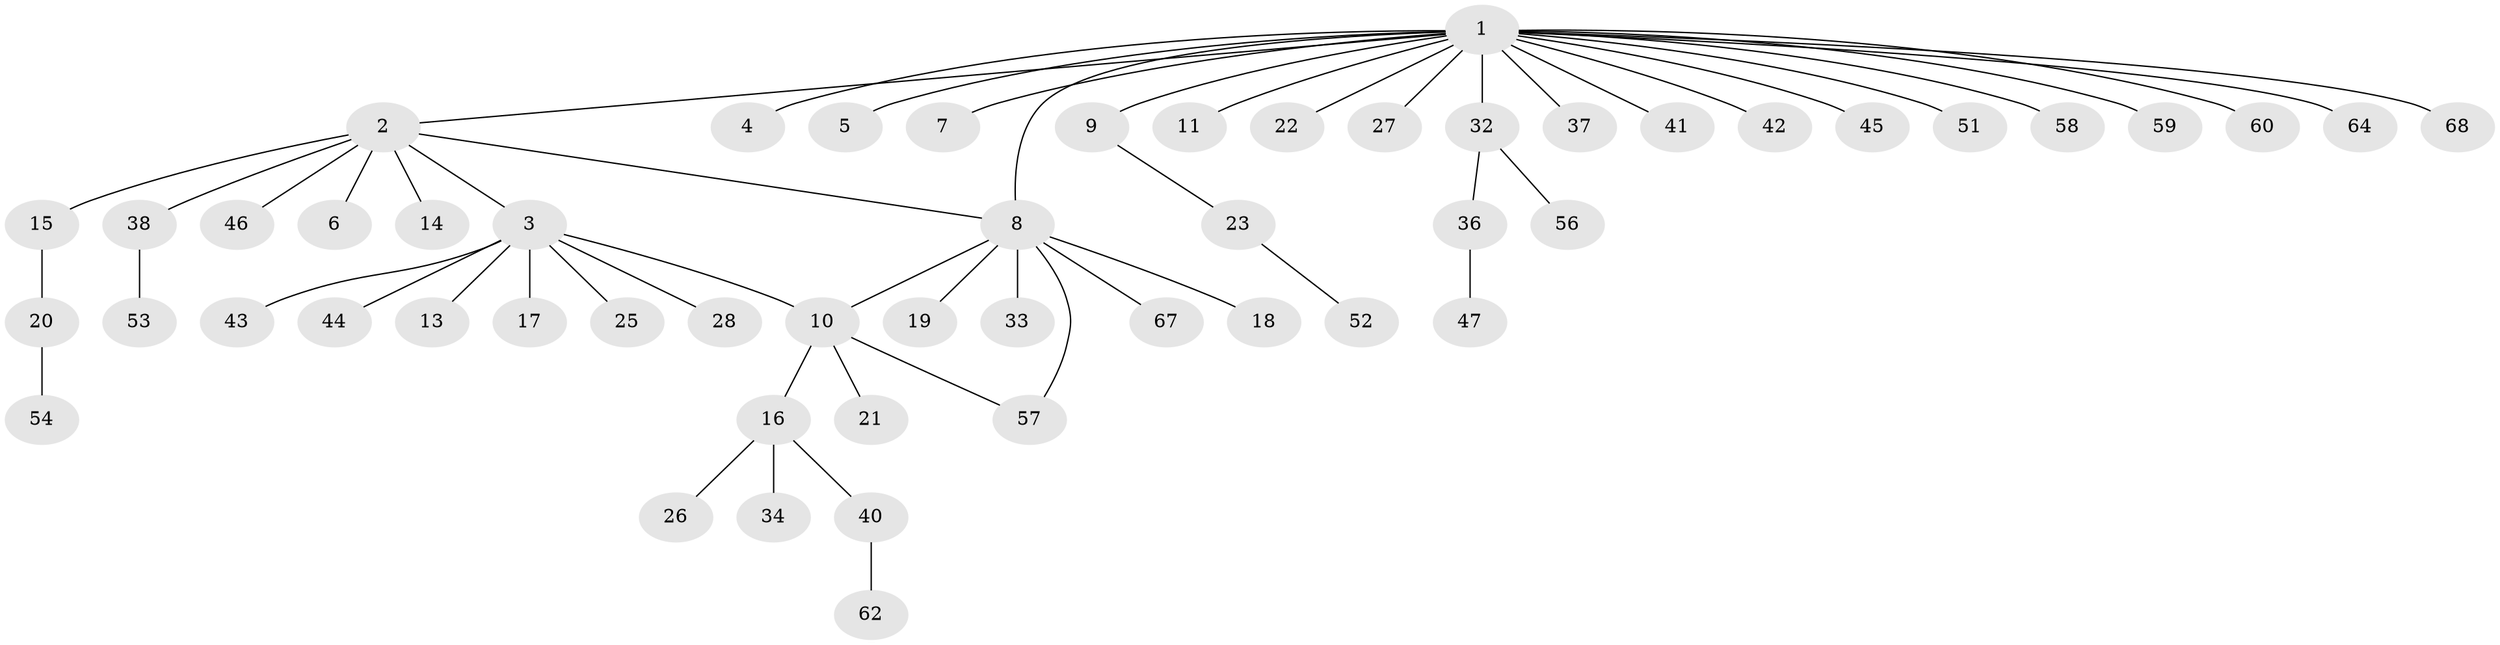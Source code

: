 // Generated by graph-tools (version 1.1) at 2025/23/03/03/25 07:23:51]
// undirected, 53 vertices, 55 edges
graph export_dot {
graph [start="1"]
  node [color=gray90,style=filled];
  1 [super="+69"];
  2 [super="+29"];
  3 [super="+12"];
  4 [super="+39"];
  5;
  6;
  7;
  8 [super="+65"];
  9 [super="+63"];
  10 [super="+30"];
  11;
  13;
  14;
  15;
  16 [super="+50"];
  17;
  18;
  19;
  20 [super="+31"];
  21 [super="+24"];
  22;
  23 [super="+49"];
  25;
  26;
  27;
  28;
  32 [super="+35"];
  33;
  34;
  36;
  37;
  38 [super="+61"];
  40;
  41;
  42 [super="+55"];
  43;
  44;
  45;
  46;
  47 [super="+48"];
  51;
  52;
  53;
  54;
  56 [super="+66"];
  57;
  58;
  59;
  60;
  62;
  64;
  67;
  68;
  1 -- 2;
  1 -- 4 [weight=2];
  1 -- 5;
  1 -- 7;
  1 -- 8;
  1 -- 9;
  1 -- 11;
  1 -- 22;
  1 -- 27;
  1 -- 32;
  1 -- 37;
  1 -- 41;
  1 -- 42;
  1 -- 45;
  1 -- 51;
  1 -- 58;
  1 -- 59;
  1 -- 60;
  1 -- 64;
  1 -- 68;
  2 -- 3;
  2 -- 6;
  2 -- 8;
  2 -- 14;
  2 -- 15;
  2 -- 38;
  2 -- 46;
  3 -- 10;
  3 -- 13;
  3 -- 17;
  3 -- 25;
  3 -- 28;
  3 -- 43;
  3 -- 44;
  8 -- 10;
  8 -- 18;
  8 -- 19;
  8 -- 33;
  8 -- 57;
  8 -- 67;
  9 -- 23;
  10 -- 16;
  10 -- 21;
  10 -- 57;
  15 -- 20;
  16 -- 26;
  16 -- 34;
  16 -- 40;
  20 -- 54;
  23 -- 52;
  32 -- 36;
  32 -- 56;
  36 -- 47;
  38 -- 53;
  40 -- 62;
}

